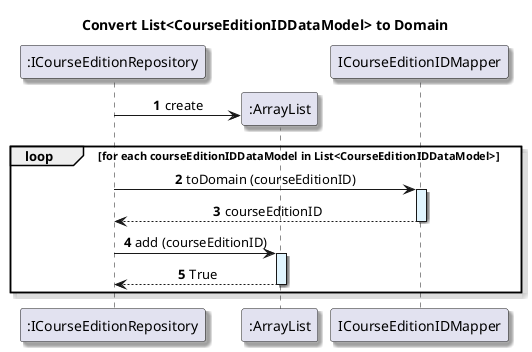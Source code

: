 @startuml

title Convert List<CourseEditionIDDataModel> to Domain

autonumber
skinparam {
  ActivityPadding 2
  ActivityMargin 2
  BoxPadding 2
}
skinparam defaultTextAlignment center
skinparam shadowing true

participant ":ICourseEditionRepository" as ceRepository

create ":ArrayList"

ceRepository -> ":ArrayList": create
loop for each courseEditionIDDataModel in List<CourseEditionIDDataModel>

participant "ICourseEditionIDMapper" as ceIDMapper

ceRepository -> ceIDMapper: toDomain (courseEditionID)
activate ceIDMapper #E1F5FE
ceIDMapper --> ceRepository: courseEditionID
deactivate ceIDMapper

ceRepository -> ":ArrayList" : add (courseEditionID)
activate ":ArrayList" #E1F5FE
":ArrayList" --> ceRepository: True
deactivate ":ArrayList"

end

@enduml